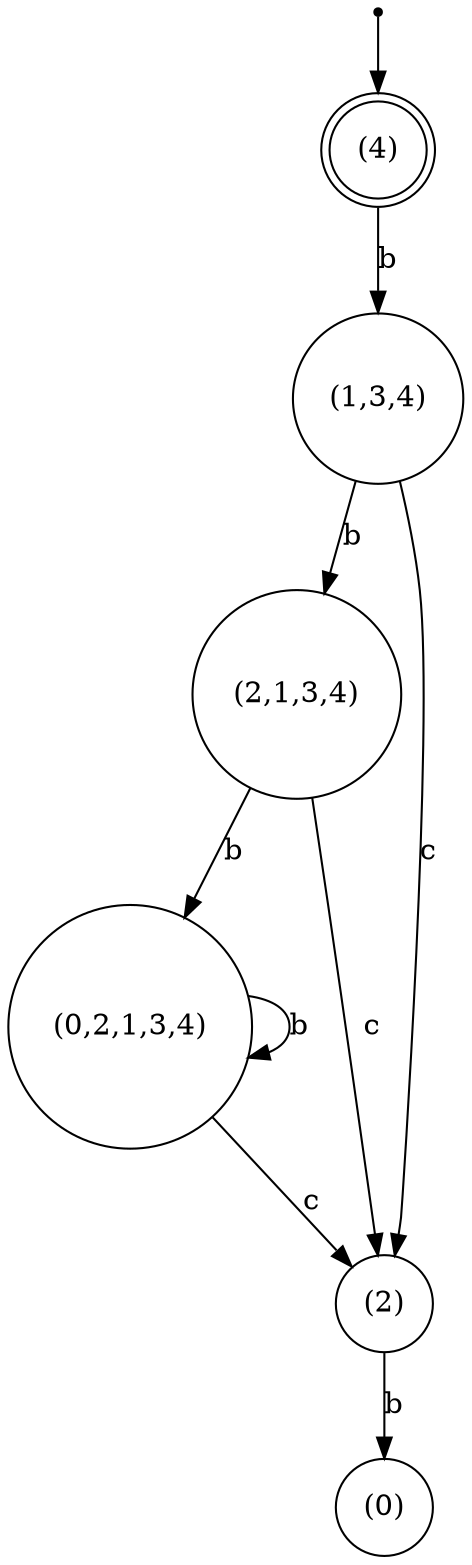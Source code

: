 digraph G {
"n0"[label="(0)"shape=circle color="black"];
"n1"[label="(2,1,3,4)"shape=circle color="black"];
"n2"[label="(0,2,1,3,4)"shape=circle color="black"];
"n3"[label="(1,3,4)"shape=circle color="black"];
"n4"[label="(4)"shape=doublecircle color="black"];
"ArbitraryUnusedNameNoWorriesJustGrooving5"[fontSize=1 shape=point];
"n5"[label="(2)"shape=circle color="black"];
{"ArbitraryUnusedNameNoWorriesJustGrooving5"}->{"n4"};
{"n1"}->{"n2"}[label = "b" color="black" arrowhead="normal"];
{"n1"}->{"n5"}[label = "c" color="black" arrowhead="normal"];
{"n2"}->{"n2"}[label = "b" color="black" arrowhead="normal"];
{"n2"}->{"n5"}[label = "c" color="black" arrowhead="normal"];
{"n3"}->{"n1"}[label = "b" color="black" arrowhead="normal"];
{"n3"}->{"n5"}[label = "c" color="black" arrowhead="normal"];
{"n4"}->{"n3"}[label = "b" color="black" arrowhead="normal"];
{"n5"}->{"n0"}[label = "b" color="black" arrowhead="normal"];
}
